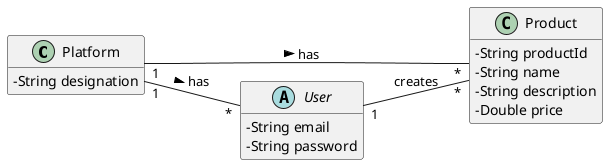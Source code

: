 @startuml
skinparam classAttributeIconSize 0
hide methods
left to right direction

class Platform {
    -String designation
}

class Product{
    -String productId
    -String name
    -String description
    -Double price
}

abstract class User{
    -String email
    -String password
}

User "1" -- "*" Product : creates
Platform "1" -- "*" Product : has >
Platform "1" -- "*" User : has >

@enduml